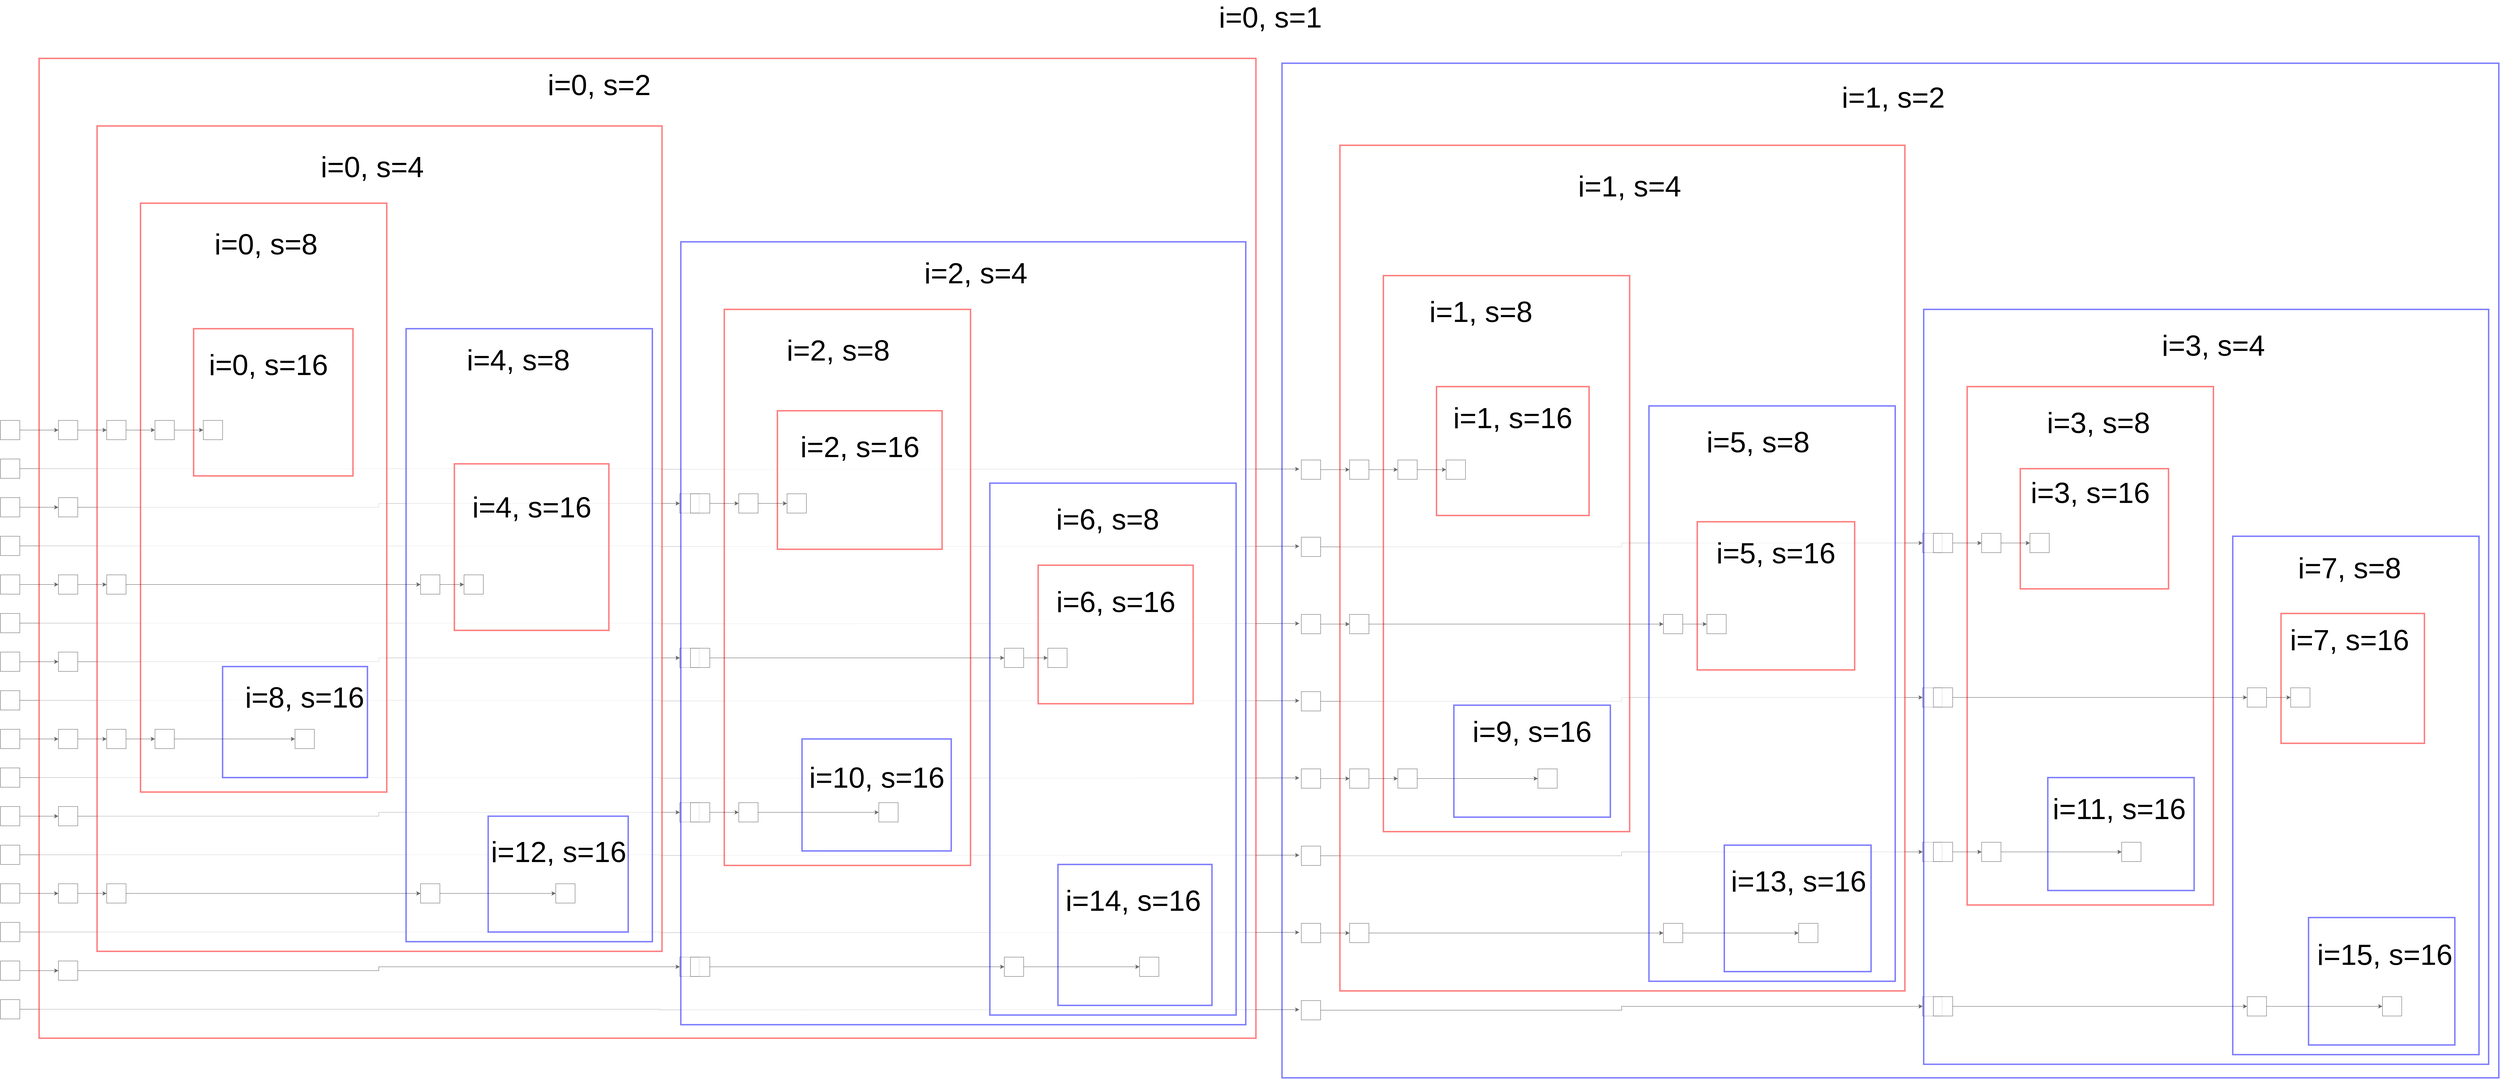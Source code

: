 <mxfile version="13.6.2" type="device"><diagram id="eUWDHVYtND1Um4Qf0ad1" name="Page-1"><mxGraphModel dx="7643" dy="4512" grid="1" gridSize="10" guides="1" tooltips="1" connect="1" arrows="1" fold="1" page="1" pageScale="1" pageWidth="827" pageHeight="1169" math="0" shadow="0"><root><mxCell id="0"/><mxCell id="1" parent="0"/><mxCell id="oFBRq7nvb5df0F_hkZkl-186" value="" style="rounded=0;whiteSpace=wrap;html=1;strokeWidth=3;fillColor=#ffffff;strokeColor=#0000FF;opacity=50;" vertex="1" parent="1"><mxGeometry x="2694" y="-620" width="2520" height="2102" as="geometry"/></mxCell><mxCell id="oFBRq7nvb5df0F_hkZkl-187" value="" style="whiteSpace=wrap;html=1;aspect=fixed;opacity=50;" vertex="1" parent="1"><mxGeometry x="2734" y="202" width="40" height="40" as="geometry"/></mxCell><mxCell id="oFBRq7nvb5df0F_hkZkl-188" value="" style="whiteSpace=wrap;html=1;aspect=fixed;opacity=50;" vertex="1" parent="1"><mxGeometry x="2734" y="362" width="40" height="40" as="geometry"/></mxCell><mxCell id="oFBRq7nvb5df0F_hkZkl-189" value="" style="whiteSpace=wrap;html=1;aspect=fixed;opacity=50;" vertex="1" parent="1"><mxGeometry x="2734" y="522" width="40" height="40" as="geometry"/></mxCell><mxCell id="oFBRq7nvb5df0F_hkZkl-190" value="" style="whiteSpace=wrap;html=1;aspect=fixed;opacity=50;" vertex="1" parent="1"><mxGeometry x="2734" y="682" width="40" height="40" as="geometry"/></mxCell><mxCell id="oFBRq7nvb5df0F_hkZkl-191" value="" style="whiteSpace=wrap;html=1;aspect=fixed;opacity=50;" vertex="1" parent="1"><mxGeometry x="2734" y="842" width="40" height="40" as="geometry"/></mxCell><mxCell id="oFBRq7nvb5df0F_hkZkl-192" value="" style="whiteSpace=wrap;html=1;aspect=fixed;opacity=50;" vertex="1" parent="1"><mxGeometry x="2734" y="1002" width="40" height="40" as="geometry"/></mxCell><mxCell id="oFBRq7nvb5df0F_hkZkl-193" value="" style="whiteSpace=wrap;html=1;aspect=fixed;opacity=50;" vertex="1" parent="1"><mxGeometry x="2734" y="1162" width="40" height="40" as="geometry"/></mxCell><mxCell id="oFBRq7nvb5df0F_hkZkl-194" value="" style="whiteSpace=wrap;html=1;aspect=fixed;opacity=50;" vertex="1" parent="1"><mxGeometry x="2734" y="1322" width="40" height="40" as="geometry"/></mxCell><mxCell id="oFBRq7nvb5df0F_hkZkl-195" value="" style="whiteSpace=wrap;html=1;aspect=fixed;opacity=50;" vertex="1" parent="1"><mxGeometry x="4021" y="354" width="40" height="40" as="geometry"/></mxCell><mxCell id="oFBRq7nvb5df0F_hkZkl-196" value="" style="whiteSpace=wrap;html=1;aspect=fixed;opacity=50;" vertex="1" parent="1"><mxGeometry x="4021" y="674" width="40" height="40" as="geometry"/></mxCell><mxCell id="oFBRq7nvb5df0F_hkZkl-197" value="" style="whiteSpace=wrap;html=1;aspect=fixed;opacity=50;" vertex="1" parent="1"><mxGeometry x="4021" y="994" width="40" height="40" as="geometry"/></mxCell><mxCell id="oFBRq7nvb5df0F_hkZkl-198" value="" style="whiteSpace=wrap;html=1;aspect=fixed;opacity=50;" vertex="1" parent="1"><mxGeometry x="4021" y="1314" width="40" height="40" as="geometry"/></mxCell><mxCell id="oFBRq7nvb5df0F_hkZkl-199" style="edgeStyle=orthogonalEdgeStyle;rounded=0;orthogonalLoop=1;jettySize=auto;html=1;exitX=1;exitY=0.5;exitDx=0;exitDy=0;entryX=0;entryY=0.5;entryDx=0;entryDy=0;opacity=50;" edge="1" parent="1" source="oFBRq7nvb5df0F_hkZkl-188" target="oFBRq7nvb5df0F_hkZkl-195"><mxGeometry relative="1" as="geometry"/></mxCell><mxCell id="oFBRq7nvb5df0F_hkZkl-200" style="edgeStyle=orthogonalEdgeStyle;rounded=0;orthogonalLoop=1;jettySize=auto;html=1;exitX=1;exitY=0.5;exitDx=0;exitDy=0;entryX=0;entryY=0.5;entryDx=0;entryDy=0;opacity=50;" edge="1" parent="1" source="oFBRq7nvb5df0F_hkZkl-190" target="oFBRq7nvb5df0F_hkZkl-196"><mxGeometry relative="1" as="geometry"/></mxCell><mxCell id="oFBRq7nvb5df0F_hkZkl-201" style="edgeStyle=orthogonalEdgeStyle;rounded=0;orthogonalLoop=1;jettySize=auto;html=1;exitX=1;exitY=0.5;exitDx=0;exitDy=0;entryX=0;entryY=0.5;entryDx=0;entryDy=0;opacity=50;" edge="1" parent="1" source="oFBRq7nvb5df0F_hkZkl-192" target="oFBRq7nvb5df0F_hkZkl-197"><mxGeometry relative="1" as="geometry"/></mxCell><mxCell id="oFBRq7nvb5df0F_hkZkl-202" style="edgeStyle=orthogonalEdgeStyle;rounded=0;orthogonalLoop=1;jettySize=auto;html=1;exitX=1;exitY=0.5;exitDx=0;exitDy=0;entryX=0;entryY=0.5;entryDx=0;entryDy=0;opacity=50;" edge="1" parent="1" source="oFBRq7nvb5df0F_hkZkl-194" target="oFBRq7nvb5df0F_hkZkl-198"><mxGeometry relative="1" as="geometry"/></mxCell><mxCell id="oFBRq7nvb5df0F_hkZkl-203" value="" style="rounded=0;whiteSpace=wrap;html=1;strokeWidth=3;fillColor=#ffffff;strokeColor=#FF0000;opacity=50;" vertex="1" parent="1"><mxGeometry x="2814" y="-450" width="1170" height="1752" as="geometry"/></mxCell><mxCell id="oFBRq7nvb5df0F_hkZkl-204" value="" style="whiteSpace=wrap;html=1;aspect=fixed;opacity=50;" vertex="1" parent="1"><mxGeometry x="2834" y="202" width="40" height="40" as="geometry"/></mxCell><mxCell id="oFBRq7nvb5df0F_hkZkl-205" value="" style="whiteSpace=wrap;html=1;aspect=fixed;opacity=50;" vertex="1" parent="1"><mxGeometry x="2834" y="522" width="40" height="40" as="geometry"/></mxCell><mxCell id="oFBRq7nvb5df0F_hkZkl-206" value="" style="whiteSpace=wrap;html=1;aspect=fixed;opacity=50;" vertex="1" parent="1"><mxGeometry x="2834" y="842" width="40" height="40" as="geometry"/></mxCell><mxCell id="oFBRq7nvb5df0F_hkZkl-207" value="" style="whiteSpace=wrap;html=1;aspect=fixed;opacity=50;" vertex="1" parent="1"><mxGeometry x="2834" y="1162" width="40" height="40" as="geometry"/></mxCell><mxCell id="oFBRq7nvb5df0F_hkZkl-208" style="edgeStyle=orthogonalEdgeStyle;rounded=0;orthogonalLoop=1;jettySize=auto;html=1;exitX=1;exitY=0.5;exitDx=0;exitDy=0;entryX=0;entryY=0.5;entryDx=0;entryDy=0;opacity=50;" edge="1" parent="1" source="oFBRq7nvb5df0F_hkZkl-187" target="oFBRq7nvb5df0F_hkZkl-204"><mxGeometry relative="1" as="geometry"/></mxCell><mxCell id="oFBRq7nvb5df0F_hkZkl-209" style="edgeStyle=orthogonalEdgeStyle;rounded=0;orthogonalLoop=1;jettySize=auto;html=1;exitX=1;exitY=0.5;exitDx=0;exitDy=0;entryX=0;entryY=0.5;entryDx=0;entryDy=0;opacity=50;" edge="1" parent="1" source="oFBRq7nvb5df0F_hkZkl-189" target="oFBRq7nvb5df0F_hkZkl-205"><mxGeometry relative="1" as="geometry"/></mxCell><mxCell id="oFBRq7nvb5df0F_hkZkl-210" style="edgeStyle=orthogonalEdgeStyle;rounded=0;orthogonalLoop=1;jettySize=auto;html=1;exitX=1;exitY=0.5;exitDx=0;exitDy=0;entryX=0;entryY=0.5;entryDx=0;entryDy=0;opacity=50;" edge="1" parent="1" source="oFBRq7nvb5df0F_hkZkl-191" target="oFBRq7nvb5df0F_hkZkl-206"><mxGeometry relative="1" as="geometry"/></mxCell><mxCell id="oFBRq7nvb5df0F_hkZkl-211" style="edgeStyle=orthogonalEdgeStyle;rounded=0;orthogonalLoop=1;jettySize=auto;html=1;exitX=1;exitY=0.5;exitDx=0;exitDy=0;entryX=0;entryY=0.5;entryDx=0;entryDy=0;opacity=50;" edge="1" parent="1" source="oFBRq7nvb5df0F_hkZkl-193" target="oFBRq7nvb5df0F_hkZkl-207"><mxGeometry relative="1" as="geometry"/></mxCell><mxCell id="oFBRq7nvb5df0F_hkZkl-212" value="" style="rounded=0;whiteSpace=wrap;html=1;strokeWidth=3;fillColor=#ffffff;strokeColor=#FF0000;opacity=50;" vertex="1" parent="1"><mxGeometry x="2904" y="-180" width="510" height="1152" as="geometry"/></mxCell><mxCell id="oFBRq7nvb5df0F_hkZkl-213" value="" style="rounded=0;whiteSpace=wrap;html=1;strokeWidth=3;fillColor=#ffffff;strokeColor=#0000FF;opacity=50;" vertex="1" parent="1"><mxGeometry x="3454" y="90" width="510" height="1192" as="geometry"/></mxCell><mxCell id="oFBRq7nvb5df0F_hkZkl-214" value="" style="whiteSpace=wrap;html=1;aspect=fixed;opacity=50;" vertex="1" parent="1"><mxGeometry x="2934" y="202" width="40" height="40" as="geometry"/></mxCell><mxCell id="oFBRq7nvb5df0F_hkZkl-215" value="" style="whiteSpace=wrap;html=1;aspect=fixed;opacity=50;" vertex="1" parent="1"><mxGeometry x="2934" y="842" width="40" height="40" as="geometry"/></mxCell><mxCell id="oFBRq7nvb5df0F_hkZkl-216" value="" style="whiteSpace=wrap;html=1;aspect=fixed;opacity=50;" vertex="1" parent="1"><mxGeometry x="3484" y="522" width="40" height="40" as="geometry"/></mxCell><mxCell id="oFBRq7nvb5df0F_hkZkl-217" value="" style="whiteSpace=wrap;html=1;aspect=fixed;opacity=50;" vertex="1" parent="1"><mxGeometry x="3484" y="1162" width="40" height="40" as="geometry"/></mxCell><mxCell id="oFBRq7nvb5df0F_hkZkl-218" style="edgeStyle=orthogonalEdgeStyle;rounded=0;orthogonalLoop=1;jettySize=auto;html=1;exitX=1;exitY=0.5;exitDx=0;exitDy=0;entryX=0;entryY=0.5;entryDx=0;entryDy=0;opacity=50;" edge="1" parent="1" source="oFBRq7nvb5df0F_hkZkl-204" target="oFBRq7nvb5df0F_hkZkl-214"><mxGeometry relative="1" as="geometry"/></mxCell><mxCell id="oFBRq7nvb5df0F_hkZkl-219" style="edgeStyle=orthogonalEdgeStyle;rounded=0;orthogonalLoop=1;jettySize=auto;html=1;exitX=1;exitY=0.5;exitDx=0;exitDy=0;entryX=0;entryY=0.5;entryDx=0;entryDy=0;opacity=50;" edge="1" parent="1" source="oFBRq7nvb5df0F_hkZkl-206" target="oFBRq7nvb5df0F_hkZkl-215"><mxGeometry relative="1" as="geometry"/></mxCell><mxCell id="oFBRq7nvb5df0F_hkZkl-220" style="edgeStyle=orthogonalEdgeStyle;rounded=0;orthogonalLoop=1;jettySize=auto;html=1;exitX=1;exitY=0.5;exitDx=0;exitDy=0;entryX=0;entryY=0.5;entryDx=0;entryDy=0;opacity=50;" edge="1" parent="1" source="oFBRq7nvb5df0F_hkZkl-205" target="oFBRq7nvb5df0F_hkZkl-216"><mxGeometry relative="1" as="geometry"/></mxCell><mxCell id="oFBRq7nvb5df0F_hkZkl-221" style="edgeStyle=orthogonalEdgeStyle;rounded=0;orthogonalLoop=1;jettySize=auto;html=1;exitX=1;exitY=0.5;exitDx=0;exitDy=0;entryX=0;entryY=0.5;entryDx=0;entryDy=0;opacity=50;" edge="1" parent="1" source="oFBRq7nvb5df0F_hkZkl-207" target="oFBRq7nvb5df0F_hkZkl-217"><mxGeometry relative="1" as="geometry"/></mxCell><mxCell id="oFBRq7nvb5df0F_hkZkl-222" value="" style="rounded=0;whiteSpace=wrap;html=1;strokeWidth=3;fillColor=#ffffff;strokeColor=#FF0000;opacity=50;" vertex="1" parent="1"><mxGeometry x="3014" y="50" width="316" height="267" as="geometry"/></mxCell><mxCell id="oFBRq7nvb5df0F_hkZkl-223" value="" style="rounded=0;whiteSpace=wrap;html=1;strokeWidth=3;fillColor=#ffffff;strokeColor=#0000FF;opacity=50;" vertex="1" parent="1"><mxGeometry x="3050" y="710" width="324" height="232" as="geometry"/></mxCell><mxCell id="oFBRq7nvb5df0F_hkZkl-224" value="" style="whiteSpace=wrap;html=1;aspect=fixed;opacity=50;" vertex="1" parent="1"><mxGeometry x="3034" y="202" width="40" height="40" as="geometry"/></mxCell><mxCell id="oFBRq7nvb5df0F_hkZkl-225" value="" style="whiteSpace=wrap;html=1;aspect=fixed;opacity=50;" vertex="1" parent="1"><mxGeometry x="3224" y="842" width="40" height="40" as="geometry"/></mxCell><mxCell id="oFBRq7nvb5df0F_hkZkl-226" style="edgeStyle=orthogonalEdgeStyle;rounded=0;orthogonalLoop=1;jettySize=auto;html=1;exitX=1;exitY=0.5;exitDx=0;exitDy=0;entryX=0;entryY=0.5;entryDx=0;entryDy=0;opacity=50;" edge="1" parent="1" source="oFBRq7nvb5df0F_hkZkl-214" target="oFBRq7nvb5df0F_hkZkl-224"><mxGeometry relative="1" as="geometry"/></mxCell><mxCell id="oFBRq7nvb5df0F_hkZkl-227" style="edgeStyle=orthogonalEdgeStyle;rounded=0;orthogonalLoop=1;jettySize=auto;html=1;exitX=1;exitY=0.5;exitDx=0;exitDy=0;entryX=0;entryY=0.5;entryDx=0;entryDy=0;opacity=50;" edge="1" parent="1" source="oFBRq7nvb5df0F_hkZkl-215" target="oFBRq7nvb5df0F_hkZkl-225"><mxGeometry relative="1" as="geometry"/></mxCell><mxCell id="oFBRq7nvb5df0F_hkZkl-228" value="" style="rounded=0;whiteSpace=wrap;html=1;strokeWidth=3;fillColor=#ffffff;strokeColor=#FF0000;opacity=50;" vertex="1" parent="1"><mxGeometry x="3554" y="330" width="326" height="307" as="geometry"/></mxCell><mxCell id="oFBRq7nvb5df0F_hkZkl-229" value="" style="rounded=0;whiteSpace=wrap;html=1;strokeWidth=3;fillColor=#ffffff;strokeColor=#0000FF;opacity=50;" vertex="1" parent="1"><mxGeometry x="3610" y="1000" width="304" height="262" as="geometry"/></mxCell><mxCell id="oFBRq7nvb5df0F_hkZkl-230" value="" style="whiteSpace=wrap;html=1;aspect=fixed;opacity=50;" vertex="1" parent="1"><mxGeometry x="3574" y="522" width="40" height="40" as="geometry"/></mxCell><mxCell id="oFBRq7nvb5df0F_hkZkl-231" value="" style="whiteSpace=wrap;html=1;aspect=fixed;opacity=50;" vertex="1" parent="1"><mxGeometry x="3764" y="1162" width="40" height="40" as="geometry"/></mxCell><mxCell id="oFBRq7nvb5df0F_hkZkl-232" style="edgeStyle=orthogonalEdgeStyle;rounded=0;orthogonalLoop=1;jettySize=auto;html=1;exitX=1;exitY=0.5;exitDx=0;exitDy=0;opacity=50;" edge="1" parent="1" source="oFBRq7nvb5df0F_hkZkl-216" target="oFBRq7nvb5df0F_hkZkl-230"><mxGeometry relative="1" as="geometry"/></mxCell><mxCell id="oFBRq7nvb5df0F_hkZkl-233" style="edgeStyle=orthogonalEdgeStyle;rounded=0;orthogonalLoop=1;jettySize=auto;html=1;exitX=1;exitY=0.5;exitDx=0;exitDy=0;entryX=0;entryY=0.5;entryDx=0;entryDy=0;opacity=50;" edge="1" parent="1" source="oFBRq7nvb5df0F_hkZkl-217" target="oFBRq7nvb5df0F_hkZkl-231"><mxGeometry relative="1" as="geometry"/></mxCell><mxCell id="oFBRq7nvb5df0F_hkZkl-234" value="" style="rounded=0;whiteSpace=wrap;html=1;strokeWidth=3;fillColor=#ffffff;strokeColor=#0000FF;opacity=50;" vertex="1" parent="1"><mxGeometry x="4023" y="-110" width="1170" height="1564" as="geometry"/></mxCell><mxCell id="oFBRq7nvb5df0F_hkZkl-235" value="" style="whiteSpace=wrap;html=1;aspect=fixed;opacity=50;" vertex="1" parent="1"><mxGeometry x="4043" y="354" width="40" height="40" as="geometry"/></mxCell><mxCell id="oFBRq7nvb5df0F_hkZkl-236" value="" style="whiteSpace=wrap;html=1;aspect=fixed;opacity=50;" vertex="1" parent="1"><mxGeometry x="4043" y="674" width="40" height="40" as="geometry"/></mxCell><mxCell id="oFBRq7nvb5df0F_hkZkl-237" value="" style="whiteSpace=wrap;html=1;aspect=fixed;opacity=50;" vertex="1" parent="1"><mxGeometry x="4043" y="994" width="40" height="40" as="geometry"/></mxCell><mxCell id="oFBRq7nvb5df0F_hkZkl-238" value="" style="whiteSpace=wrap;html=1;aspect=fixed;opacity=50;" vertex="1" parent="1"><mxGeometry x="4043" y="1314" width="40" height="40" as="geometry"/></mxCell><mxCell id="oFBRq7nvb5df0F_hkZkl-239" value="" style="rounded=0;whiteSpace=wrap;html=1;strokeWidth=3;fillColor=#ffffff;strokeColor=#FF0000;opacity=50;" vertex="1" parent="1"><mxGeometry x="4113" y="50" width="510" height="1074" as="geometry"/></mxCell><mxCell id="oFBRq7nvb5df0F_hkZkl-240" value="" style="rounded=0;whiteSpace=wrap;html=1;strokeWidth=3;fillColor=#ffffff;strokeColor=#0000FF;opacity=50;" vertex="1" parent="1"><mxGeometry x="4663" y="360" width="510" height="1074" as="geometry"/></mxCell><mxCell id="oFBRq7nvb5df0F_hkZkl-241" value="" style="whiteSpace=wrap;html=1;aspect=fixed;opacity=50;" vertex="1" parent="1"><mxGeometry x="4143" y="354" width="40" height="40" as="geometry"/></mxCell><mxCell id="oFBRq7nvb5df0F_hkZkl-242" value="" style="whiteSpace=wrap;html=1;aspect=fixed;opacity=50;" vertex="1" parent="1"><mxGeometry x="4143" y="994" width="40" height="40" as="geometry"/></mxCell><mxCell id="oFBRq7nvb5df0F_hkZkl-243" value="" style="whiteSpace=wrap;html=1;aspect=fixed;opacity=50;" vertex="1" parent="1"><mxGeometry x="4693" y="674" width="40" height="40" as="geometry"/></mxCell><mxCell id="oFBRq7nvb5df0F_hkZkl-244" value="" style="whiteSpace=wrap;html=1;aspect=fixed;opacity=50;" vertex="1" parent="1"><mxGeometry x="4693" y="1314" width="40" height="40" as="geometry"/></mxCell><mxCell id="oFBRq7nvb5df0F_hkZkl-245" style="edgeStyle=orthogonalEdgeStyle;rounded=0;orthogonalLoop=1;jettySize=auto;html=1;exitX=1;exitY=0.5;exitDx=0;exitDy=0;entryX=0;entryY=0.5;entryDx=0;entryDy=0;opacity=50;" edge="1" parent="1" source="oFBRq7nvb5df0F_hkZkl-235" target="oFBRq7nvb5df0F_hkZkl-241"><mxGeometry relative="1" as="geometry"/></mxCell><mxCell id="oFBRq7nvb5df0F_hkZkl-246" style="edgeStyle=orthogonalEdgeStyle;rounded=0;orthogonalLoop=1;jettySize=auto;html=1;exitX=1;exitY=0.5;exitDx=0;exitDy=0;entryX=0;entryY=0.5;entryDx=0;entryDy=0;opacity=50;" edge="1" parent="1" source="oFBRq7nvb5df0F_hkZkl-237" target="oFBRq7nvb5df0F_hkZkl-242"><mxGeometry relative="1" as="geometry"/></mxCell><mxCell id="oFBRq7nvb5df0F_hkZkl-247" style="edgeStyle=orthogonalEdgeStyle;rounded=0;orthogonalLoop=1;jettySize=auto;html=1;exitX=1;exitY=0.5;exitDx=0;exitDy=0;entryX=0;entryY=0.5;entryDx=0;entryDy=0;opacity=50;" edge="1" parent="1" source="oFBRq7nvb5df0F_hkZkl-236" target="oFBRq7nvb5df0F_hkZkl-243"><mxGeometry relative="1" as="geometry"/></mxCell><mxCell id="oFBRq7nvb5df0F_hkZkl-248" style="edgeStyle=orthogonalEdgeStyle;rounded=0;orthogonalLoop=1;jettySize=auto;html=1;exitX=1;exitY=0.5;exitDx=0;exitDy=0;entryX=0;entryY=0.5;entryDx=0;entryDy=0;opacity=50;" edge="1" parent="1" source="oFBRq7nvb5df0F_hkZkl-238" target="oFBRq7nvb5df0F_hkZkl-244"><mxGeometry relative="1" as="geometry"/></mxCell><mxCell id="oFBRq7nvb5df0F_hkZkl-249" value="" style="rounded=0;whiteSpace=wrap;html=1;strokeWidth=3;fillColor=#ffffff;strokeColor=#FF0000;opacity=50;" vertex="1" parent="1"><mxGeometry x="4223" y="220" width="307" height="249" as="geometry"/></mxCell><mxCell id="oFBRq7nvb5df0F_hkZkl-250" value="" style="rounded=0;whiteSpace=wrap;html=1;strokeWidth=3;fillColor=#ffffff;strokeColor=#0000FF;opacity=50;" vertex="1" parent="1"><mxGeometry x="4280" y="860" width="303" height="234" as="geometry"/></mxCell><mxCell id="oFBRq7nvb5df0F_hkZkl-251" value="" style="whiteSpace=wrap;html=1;aspect=fixed;opacity=50;" vertex="1" parent="1"><mxGeometry x="4243" y="354" width="40" height="40" as="geometry"/></mxCell><mxCell id="oFBRq7nvb5df0F_hkZkl-252" value="" style="whiteSpace=wrap;html=1;aspect=fixed;opacity=50;" vertex="1" parent="1"><mxGeometry x="4433" y="994" width="40" height="40" as="geometry"/></mxCell><mxCell id="oFBRq7nvb5df0F_hkZkl-253" style="edgeStyle=orthogonalEdgeStyle;rounded=0;orthogonalLoop=1;jettySize=auto;html=1;exitX=1;exitY=0.5;exitDx=0;exitDy=0;entryX=0;entryY=0.5;entryDx=0;entryDy=0;opacity=50;" edge="1" parent="1" source="oFBRq7nvb5df0F_hkZkl-241" target="oFBRq7nvb5df0F_hkZkl-251"><mxGeometry relative="1" as="geometry"/></mxCell><mxCell id="oFBRq7nvb5df0F_hkZkl-254" style="edgeStyle=orthogonalEdgeStyle;rounded=0;orthogonalLoop=1;jettySize=auto;html=1;exitX=1;exitY=0.5;exitDx=0;exitDy=0;entryX=0;entryY=0.5;entryDx=0;entryDy=0;opacity=50;" edge="1" parent="1" source="oFBRq7nvb5df0F_hkZkl-242" target="oFBRq7nvb5df0F_hkZkl-252"><mxGeometry relative="1" as="geometry"/></mxCell><mxCell id="oFBRq7nvb5df0F_hkZkl-255" value="" style="rounded=0;whiteSpace=wrap;html=1;strokeWidth=3;fillColor=#ffffff;strokeColor=#FF0000;opacity=50;" vertex="1" parent="1"><mxGeometry x="4763" y="520" width="297" height="269" as="geometry"/></mxCell><mxCell id="oFBRq7nvb5df0F_hkZkl-256" value="" style="rounded=0;whiteSpace=wrap;html=1;strokeWidth=3;fillColor=#ffffff;strokeColor=#0000FF;opacity=50;" vertex="1" parent="1"><mxGeometry x="4820" y="1150" width="303" height="264" as="geometry"/></mxCell><mxCell id="oFBRq7nvb5df0F_hkZkl-257" value="" style="whiteSpace=wrap;html=1;aspect=fixed;opacity=50;" vertex="1" parent="1"><mxGeometry x="4783" y="674" width="40" height="40" as="geometry"/></mxCell><mxCell id="oFBRq7nvb5df0F_hkZkl-258" value="" style="whiteSpace=wrap;html=1;aspect=fixed;opacity=50;" vertex="1" parent="1"><mxGeometry x="4973" y="1314" width="40" height="40" as="geometry"/></mxCell><mxCell id="oFBRq7nvb5df0F_hkZkl-259" style="edgeStyle=orthogonalEdgeStyle;rounded=0;orthogonalLoop=1;jettySize=auto;html=1;exitX=1;exitY=0.5;exitDx=0;exitDy=0;opacity=50;" edge="1" parent="1" source="oFBRq7nvb5df0F_hkZkl-243" target="oFBRq7nvb5df0F_hkZkl-257"><mxGeometry relative="1" as="geometry"/></mxCell><mxCell id="oFBRq7nvb5df0F_hkZkl-260" style="edgeStyle=orthogonalEdgeStyle;rounded=0;orthogonalLoop=1;jettySize=auto;html=1;exitX=1;exitY=0.5;exitDx=0;exitDy=0;entryX=0;entryY=0.5;entryDx=0;entryDy=0;opacity=50;" edge="1" parent="1" source="oFBRq7nvb5df0F_hkZkl-244" target="oFBRq7nvb5df0F_hkZkl-258"><mxGeometry relative="1" as="geometry"/></mxCell><mxCell id="oFBRq7nvb5df0F_hkZkl-45" style="edgeStyle=orthogonalEdgeStyle;rounded=0;orthogonalLoop=1;jettySize=auto;html=1;exitX=1;exitY=0.5;exitDx=0;exitDy=0;entryX=0.025;entryY=0.263;entryDx=0;entryDy=0;entryPerimeter=0;opacity=50;" edge="1" parent="1" source="oFBRq7nvb5df0F_hkZkl-2"><mxGeometry relative="1" as="geometry"><mxPoint x="2730" y="220.8" as="targetPoint"/></mxGeometry></mxCell><mxCell id="oFBRq7nvb5df0F_hkZkl-46" style="edgeStyle=orthogonalEdgeStyle;rounded=0;orthogonalLoop=1;jettySize=auto;html=1;exitX=1;exitY=0.5;exitDx=0;exitDy=0;entryX=0.025;entryY=0.363;entryDx=0;entryDy=0;entryPerimeter=0;opacity=50;" edge="1" parent="1" source="oFBRq7nvb5df0F_hkZkl-4"><mxGeometry relative="1" as="geometry"><mxPoint x="2730" y="380.8" as="targetPoint"/></mxGeometry></mxCell><mxCell id="oFBRq7nvb5df0F_hkZkl-47" style="edgeStyle=orthogonalEdgeStyle;rounded=0;orthogonalLoop=1;jettySize=auto;html=1;exitX=1;exitY=0.5;exitDx=0;exitDy=0;entryX=0.025;entryY=0.463;entryDx=0;entryDy=0;entryPerimeter=0;opacity=50;" edge="1" parent="1" source="oFBRq7nvb5df0F_hkZkl-8"><mxGeometry relative="1" as="geometry"><mxPoint x="2730" y="540.8" as="targetPoint"/></mxGeometry></mxCell><mxCell id="oFBRq7nvb5df0F_hkZkl-48" style="edgeStyle=orthogonalEdgeStyle;rounded=0;orthogonalLoop=1;jettySize=auto;html=1;exitX=1;exitY=0.5;exitDx=0;exitDy=0;entryX=0.025;entryY=0.563;entryDx=0;entryDy=0;entryPerimeter=0;opacity=50;" edge="1" parent="1" source="oFBRq7nvb5df0F_hkZkl-10"><mxGeometry relative="1" as="geometry"><mxPoint x="2730" y="700.8" as="targetPoint"/></mxGeometry></mxCell><mxCell id="oFBRq7nvb5df0F_hkZkl-49" style="edgeStyle=orthogonalEdgeStyle;rounded=0;orthogonalLoop=1;jettySize=auto;html=1;exitX=1;exitY=0.5;exitDx=0;exitDy=0;entryX=0.025;entryY=0.663;entryDx=0;entryDy=0;entryPerimeter=0;opacity=50;" edge="1" parent="1" source="oFBRq7nvb5df0F_hkZkl-12"><mxGeometry relative="1" as="geometry"><mxPoint x="2730" y="860.8" as="targetPoint"/></mxGeometry></mxCell><mxCell id="oFBRq7nvb5df0F_hkZkl-50" style="edgeStyle=orthogonalEdgeStyle;rounded=0;orthogonalLoop=1;jettySize=auto;html=1;exitX=1;exitY=0.5;exitDx=0;exitDy=0;entryX=0.025;entryY=0.763;entryDx=0;entryDy=0;entryPerimeter=0;opacity=50;" edge="1" parent="1" source="oFBRq7nvb5df0F_hkZkl-14"><mxGeometry relative="1" as="geometry"><mxPoint x="2730" y="1020.8" as="targetPoint"/></mxGeometry></mxCell><mxCell id="oFBRq7nvb5df0F_hkZkl-51" style="edgeStyle=orthogonalEdgeStyle;rounded=0;orthogonalLoop=1;jettySize=auto;html=1;exitX=1;exitY=0.5;exitDx=0;exitDy=0;entryX=0.025;entryY=0.863;entryDx=0;entryDy=0;entryPerimeter=0;opacity=50;" edge="1" parent="1" source="oFBRq7nvb5df0F_hkZkl-16"><mxGeometry relative="1" as="geometry"><mxPoint x="2730" y="1180.8" as="targetPoint"/></mxGeometry></mxCell><mxCell id="oFBRq7nvb5df0F_hkZkl-52" style="edgeStyle=orthogonalEdgeStyle;rounded=0;orthogonalLoop=1;jettySize=auto;html=1;exitX=1;exitY=0.5;exitDx=0;exitDy=0;entryX=0.025;entryY=0.963;entryDx=0;entryDy=0;entryPerimeter=0;opacity=50;" edge="1" parent="1" source="oFBRq7nvb5df0F_hkZkl-18"><mxGeometry relative="1" as="geometry"><mxPoint x="2730" y="1340.8" as="targetPoint"/></mxGeometry></mxCell><mxCell id="oFBRq7nvb5df0F_hkZkl-57" value="" style="rounded=0;whiteSpace=wrap;html=1;strokeWidth=3;fillColor=#ffffff;strokeColor=#FF0000;opacity=50;" vertex="1" parent="1"><mxGeometry x="120" y="-630" width="2520" height="2030" as="geometry"/></mxCell><mxCell id="oFBRq7nvb5df0F_hkZkl-1" value="" style="whiteSpace=wrap;html=1;aspect=fixed;opacity=50;" vertex="1" parent="1"><mxGeometry x="40" y="120" width="40" height="40" as="geometry"/></mxCell><mxCell id="oFBRq7nvb5df0F_hkZkl-2" value="" style="whiteSpace=wrap;html=1;aspect=fixed;opacity=50;" vertex="1" parent="1"><mxGeometry x="40" y="200" width="40" height="40" as="geometry"/></mxCell><mxCell id="oFBRq7nvb5df0F_hkZkl-3" value="" style="whiteSpace=wrap;html=1;aspect=fixed;opacity=50;" vertex="1" parent="1"><mxGeometry x="40" y="280" width="40" height="40" as="geometry"/></mxCell><mxCell id="oFBRq7nvb5df0F_hkZkl-4" value="" style="whiteSpace=wrap;html=1;aspect=fixed;opacity=50;" vertex="1" parent="1"><mxGeometry x="40" y="360" width="40" height="40" as="geometry"/></mxCell><mxCell id="oFBRq7nvb5df0F_hkZkl-7" value="" style="whiteSpace=wrap;html=1;aspect=fixed;opacity=50;" vertex="1" parent="1"><mxGeometry x="40" y="440" width="40" height="40" as="geometry"/></mxCell><mxCell id="oFBRq7nvb5df0F_hkZkl-8" value="" style="whiteSpace=wrap;html=1;aspect=fixed;opacity=50;" vertex="1" parent="1"><mxGeometry x="40" y="520" width="40" height="40" as="geometry"/></mxCell><mxCell id="oFBRq7nvb5df0F_hkZkl-9" value="" style="whiteSpace=wrap;html=1;aspect=fixed;opacity=50;" vertex="1" parent="1"><mxGeometry x="40" y="600" width="40" height="40" as="geometry"/></mxCell><mxCell id="oFBRq7nvb5df0F_hkZkl-10" value="" style="whiteSpace=wrap;html=1;aspect=fixed;opacity=50;" vertex="1" parent="1"><mxGeometry x="40" y="680" width="40" height="40" as="geometry"/></mxCell><mxCell id="oFBRq7nvb5df0F_hkZkl-11" value="" style="whiteSpace=wrap;html=1;aspect=fixed;opacity=50;" vertex="1" parent="1"><mxGeometry x="40" y="760" width="40" height="40" as="geometry"/></mxCell><mxCell id="oFBRq7nvb5df0F_hkZkl-12" value="" style="whiteSpace=wrap;html=1;aspect=fixed;opacity=50;" vertex="1" parent="1"><mxGeometry x="40" y="840" width="40" height="40" as="geometry"/></mxCell><mxCell id="oFBRq7nvb5df0F_hkZkl-13" value="" style="whiteSpace=wrap;html=1;aspect=fixed;opacity=50;" vertex="1" parent="1"><mxGeometry x="40" y="920" width="40" height="40" as="geometry"/></mxCell><mxCell id="oFBRq7nvb5df0F_hkZkl-14" value="" style="whiteSpace=wrap;html=1;aspect=fixed;opacity=50;" vertex="1" parent="1"><mxGeometry x="40" y="1000" width="40" height="40" as="geometry"/></mxCell><mxCell id="oFBRq7nvb5df0F_hkZkl-15" value="" style="whiteSpace=wrap;html=1;aspect=fixed;opacity=50;" vertex="1" parent="1"><mxGeometry x="40" y="1080" width="40" height="40" as="geometry"/></mxCell><mxCell id="oFBRq7nvb5df0F_hkZkl-16" value="" style="whiteSpace=wrap;html=1;aspect=fixed;opacity=50;" vertex="1" parent="1"><mxGeometry x="40" y="1160" width="40" height="40" as="geometry"/></mxCell><mxCell id="oFBRq7nvb5df0F_hkZkl-17" value="" style="whiteSpace=wrap;html=1;aspect=fixed;opacity=50;" vertex="1" parent="1"><mxGeometry x="40" y="1240" width="40" height="40" as="geometry"/></mxCell><mxCell id="oFBRq7nvb5df0F_hkZkl-18" value="" style="whiteSpace=wrap;html=1;aspect=fixed;opacity=50;" vertex="1" parent="1"><mxGeometry x="40" y="1320" width="40" height="40" as="geometry"/></mxCell><mxCell id="oFBRq7nvb5df0F_hkZkl-20" value="" style="whiteSpace=wrap;html=1;aspect=fixed;opacity=50;" vertex="1" parent="1"><mxGeometry x="160" y="120" width="40" height="40" as="geometry"/></mxCell><mxCell id="oFBRq7nvb5df0F_hkZkl-21" value="" style="whiteSpace=wrap;html=1;aspect=fixed;opacity=50;" vertex="1" parent="1"><mxGeometry x="160" y="280" width="40" height="40" as="geometry"/></mxCell><mxCell id="oFBRq7nvb5df0F_hkZkl-22" value="" style="whiteSpace=wrap;html=1;aspect=fixed;opacity=50;" vertex="1" parent="1"><mxGeometry x="160" y="440" width="40" height="40" as="geometry"/></mxCell><mxCell id="oFBRq7nvb5df0F_hkZkl-23" value="" style="whiteSpace=wrap;html=1;aspect=fixed;opacity=50;" vertex="1" parent="1"><mxGeometry x="160" y="600" width="40" height="40" as="geometry"/></mxCell><mxCell id="oFBRq7nvb5df0F_hkZkl-24" value="" style="whiteSpace=wrap;html=1;aspect=fixed;opacity=50;" vertex="1" parent="1"><mxGeometry x="160" y="760" width="40" height="40" as="geometry"/></mxCell><mxCell id="oFBRq7nvb5df0F_hkZkl-25" value="" style="whiteSpace=wrap;html=1;aspect=fixed;opacity=50;" vertex="1" parent="1"><mxGeometry x="160" y="920" width="40" height="40" as="geometry"/></mxCell><mxCell id="oFBRq7nvb5df0F_hkZkl-26" value="" style="whiteSpace=wrap;html=1;aspect=fixed;opacity=50;" vertex="1" parent="1"><mxGeometry x="160" y="1080" width="40" height="40" as="geometry"/></mxCell><mxCell id="oFBRq7nvb5df0F_hkZkl-27" value="" style="whiteSpace=wrap;html=1;aspect=fixed;opacity=50;" vertex="1" parent="1"><mxGeometry x="160" y="1240" width="40" height="40" as="geometry"/></mxCell><mxCell id="oFBRq7nvb5df0F_hkZkl-37" style="edgeStyle=orthogonalEdgeStyle;rounded=0;orthogonalLoop=1;jettySize=auto;html=1;exitX=1;exitY=0.5;exitDx=0;exitDy=0;entryX=0;entryY=0.5;entryDx=0;entryDy=0;opacity=50;" edge="1" parent="1" source="oFBRq7nvb5df0F_hkZkl-1" target="oFBRq7nvb5df0F_hkZkl-20"><mxGeometry relative="1" as="geometry"/></mxCell><mxCell id="oFBRq7nvb5df0F_hkZkl-38" style="edgeStyle=orthogonalEdgeStyle;rounded=0;orthogonalLoop=1;jettySize=auto;html=1;exitX=1;exitY=0.5;exitDx=0;exitDy=0;entryX=0;entryY=0.5;entryDx=0;entryDy=0;opacity=50;" edge="1" parent="1" source="oFBRq7nvb5df0F_hkZkl-3" target="oFBRq7nvb5df0F_hkZkl-21"><mxGeometry relative="1" as="geometry"/></mxCell><mxCell id="oFBRq7nvb5df0F_hkZkl-39" style="edgeStyle=orthogonalEdgeStyle;rounded=0;orthogonalLoop=1;jettySize=auto;html=1;exitX=1;exitY=0.5;exitDx=0;exitDy=0;entryX=0;entryY=0.5;entryDx=0;entryDy=0;opacity=50;" edge="1" parent="1" source="oFBRq7nvb5df0F_hkZkl-7" target="oFBRq7nvb5df0F_hkZkl-22"><mxGeometry relative="1" as="geometry"/></mxCell><mxCell id="oFBRq7nvb5df0F_hkZkl-40" style="edgeStyle=orthogonalEdgeStyle;rounded=0;orthogonalLoop=1;jettySize=auto;html=1;exitX=1;exitY=0.5;exitDx=0;exitDy=0;entryX=0;entryY=0.5;entryDx=0;entryDy=0;opacity=50;" edge="1" parent="1" source="oFBRq7nvb5df0F_hkZkl-9" target="oFBRq7nvb5df0F_hkZkl-23"><mxGeometry relative="1" as="geometry"/></mxCell><mxCell id="oFBRq7nvb5df0F_hkZkl-41" style="edgeStyle=orthogonalEdgeStyle;rounded=0;orthogonalLoop=1;jettySize=auto;html=1;exitX=1;exitY=0.5;exitDx=0;exitDy=0;opacity=50;" edge="1" parent="1" source="oFBRq7nvb5df0F_hkZkl-11" target="oFBRq7nvb5df0F_hkZkl-24"><mxGeometry relative="1" as="geometry"/></mxCell><mxCell id="oFBRq7nvb5df0F_hkZkl-42" style="edgeStyle=orthogonalEdgeStyle;rounded=0;orthogonalLoop=1;jettySize=auto;html=1;exitX=1;exitY=0.5;exitDx=0;exitDy=0;opacity=50;" edge="1" parent="1" source="oFBRq7nvb5df0F_hkZkl-13" target="oFBRq7nvb5df0F_hkZkl-25"><mxGeometry relative="1" as="geometry"/></mxCell><mxCell id="oFBRq7nvb5df0F_hkZkl-43" style="edgeStyle=orthogonalEdgeStyle;rounded=0;orthogonalLoop=1;jettySize=auto;html=1;exitX=1;exitY=0.5;exitDx=0;exitDy=0;opacity=50;" edge="1" parent="1" source="oFBRq7nvb5df0F_hkZkl-15" target="oFBRq7nvb5df0F_hkZkl-26"><mxGeometry relative="1" as="geometry"/></mxCell><mxCell id="oFBRq7nvb5df0F_hkZkl-44" style="edgeStyle=orthogonalEdgeStyle;rounded=0;orthogonalLoop=1;jettySize=auto;html=1;exitX=1;exitY=0.5;exitDx=0;exitDy=0;opacity=50;" edge="1" parent="1" source="oFBRq7nvb5df0F_hkZkl-17" target="oFBRq7nvb5df0F_hkZkl-27"><mxGeometry relative="1" as="geometry"/></mxCell><mxCell id="oFBRq7nvb5df0F_hkZkl-66" value="" style="whiteSpace=wrap;html=1;aspect=fixed;opacity=50;" vertex="1" parent="1"><mxGeometry x="1447" y="272" width="40" height="40" as="geometry"/></mxCell><mxCell id="oFBRq7nvb5df0F_hkZkl-67" value="" style="whiteSpace=wrap;html=1;aspect=fixed;opacity=50;" vertex="1" parent="1"><mxGeometry x="1447" y="592" width="40" height="40" as="geometry"/></mxCell><mxCell id="oFBRq7nvb5df0F_hkZkl-68" value="" style="whiteSpace=wrap;html=1;aspect=fixed;opacity=50;" vertex="1" parent="1"><mxGeometry x="1447" y="912" width="40" height="40" as="geometry"/></mxCell><mxCell id="oFBRq7nvb5df0F_hkZkl-69" value="" style="whiteSpace=wrap;html=1;aspect=fixed;opacity=50;" vertex="1" parent="1"><mxGeometry x="1447" y="1232" width="40" height="40" as="geometry"/></mxCell><mxCell id="oFBRq7nvb5df0F_hkZkl-75" style="edgeStyle=orthogonalEdgeStyle;rounded=0;orthogonalLoop=1;jettySize=auto;html=1;exitX=1;exitY=0.5;exitDx=0;exitDy=0;entryX=0;entryY=0.5;entryDx=0;entryDy=0;opacity=50;" edge="1" parent="1" source="oFBRq7nvb5df0F_hkZkl-21" target="oFBRq7nvb5df0F_hkZkl-66"><mxGeometry relative="1" as="geometry"/></mxCell><mxCell id="oFBRq7nvb5df0F_hkZkl-76" style="edgeStyle=orthogonalEdgeStyle;rounded=0;orthogonalLoop=1;jettySize=auto;html=1;exitX=1;exitY=0.5;exitDx=0;exitDy=0;entryX=0;entryY=0.5;entryDx=0;entryDy=0;opacity=50;" edge="1" parent="1" source="oFBRq7nvb5df0F_hkZkl-23" target="oFBRq7nvb5df0F_hkZkl-67"><mxGeometry relative="1" as="geometry"/></mxCell><mxCell id="oFBRq7nvb5df0F_hkZkl-77" style="edgeStyle=orthogonalEdgeStyle;rounded=0;orthogonalLoop=1;jettySize=auto;html=1;exitX=1;exitY=0.5;exitDx=0;exitDy=0;entryX=0;entryY=0.5;entryDx=0;entryDy=0;opacity=50;" edge="1" parent="1" source="oFBRq7nvb5df0F_hkZkl-25" target="oFBRq7nvb5df0F_hkZkl-68"><mxGeometry relative="1" as="geometry"/></mxCell><mxCell id="oFBRq7nvb5df0F_hkZkl-78" style="edgeStyle=orthogonalEdgeStyle;rounded=0;orthogonalLoop=1;jettySize=auto;html=1;exitX=1;exitY=0.5;exitDx=0;exitDy=0;entryX=0;entryY=0.5;entryDx=0;entryDy=0;opacity=50;" edge="1" parent="1" source="oFBRq7nvb5df0F_hkZkl-27" target="oFBRq7nvb5df0F_hkZkl-69"><mxGeometry relative="1" as="geometry"/></mxCell><mxCell id="oFBRq7nvb5df0F_hkZkl-55" value="" style="rounded=0;whiteSpace=wrap;html=1;strokeWidth=3;fillColor=#ffffff;strokeColor=#FF0000;opacity=50;" vertex="1" parent="1"><mxGeometry x="240" y="-490" width="1170" height="1710" as="geometry"/></mxCell><mxCell id="oFBRq7nvb5df0F_hkZkl-62" value="" style="whiteSpace=wrap;html=1;aspect=fixed;opacity=50;" vertex="1" parent="1"><mxGeometry x="260" y="120" width="40" height="40" as="geometry"/></mxCell><mxCell id="oFBRq7nvb5df0F_hkZkl-63" value="" style="whiteSpace=wrap;html=1;aspect=fixed;opacity=50;" vertex="1" parent="1"><mxGeometry x="260" y="440" width="40" height="40" as="geometry"/></mxCell><mxCell id="oFBRq7nvb5df0F_hkZkl-64" value="" style="whiteSpace=wrap;html=1;aspect=fixed;opacity=50;" vertex="1" parent="1"><mxGeometry x="260" y="760" width="40" height="40" as="geometry"/></mxCell><mxCell id="oFBRq7nvb5df0F_hkZkl-65" value="" style="whiteSpace=wrap;html=1;aspect=fixed;opacity=50;" vertex="1" parent="1"><mxGeometry x="260" y="1080" width="40" height="40" as="geometry"/></mxCell><mxCell id="oFBRq7nvb5df0F_hkZkl-70" style="edgeStyle=orthogonalEdgeStyle;rounded=0;orthogonalLoop=1;jettySize=auto;html=1;exitX=1;exitY=0.5;exitDx=0;exitDy=0;entryX=0;entryY=0.5;entryDx=0;entryDy=0;opacity=50;" edge="1" parent="1" source="oFBRq7nvb5df0F_hkZkl-20" target="oFBRq7nvb5df0F_hkZkl-62"><mxGeometry relative="1" as="geometry"/></mxCell><mxCell id="oFBRq7nvb5df0F_hkZkl-72" style="edgeStyle=orthogonalEdgeStyle;rounded=0;orthogonalLoop=1;jettySize=auto;html=1;exitX=1;exitY=0.5;exitDx=0;exitDy=0;entryX=0;entryY=0.5;entryDx=0;entryDy=0;opacity=50;" edge="1" parent="1" source="oFBRq7nvb5df0F_hkZkl-22" target="oFBRq7nvb5df0F_hkZkl-63"><mxGeometry relative="1" as="geometry"/></mxCell><mxCell id="oFBRq7nvb5df0F_hkZkl-73" style="edgeStyle=orthogonalEdgeStyle;rounded=0;orthogonalLoop=1;jettySize=auto;html=1;exitX=1;exitY=0.5;exitDx=0;exitDy=0;entryX=0;entryY=0.5;entryDx=0;entryDy=0;opacity=50;" edge="1" parent="1" source="oFBRq7nvb5df0F_hkZkl-24" target="oFBRq7nvb5df0F_hkZkl-64"><mxGeometry relative="1" as="geometry"/></mxCell><mxCell id="oFBRq7nvb5df0F_hkZkl-74" style="edgeStyle=orthogonalEdgeStyle;rounded=0;orthogonalLoop=1;jettySize=auto;html=1;exitX=1;exitY=0.5;exitDx=0;exitDy=0;entryX=0;entryY=0.5;entryDx=0;entryDy=0;opacity=50;" edge="1" parent="1" source="oFBRq7nvb5df0F_hkZkl-26" target="oFBRq7nvb5df0F_hkZkl-65"><mxGeometry relative="1" as="geometry"/></mxCell><mxCell id="oFBRq7nvb5df0F_hkZkl-79" value="" style="rounded=0;whiteSpace=wrap;html=1;strokeWidth=3;fillColor=#ffffff;strokeColor=#FF0000;opacity=50;" vertex="1" parent="1"><mxGeometry x="330" y="-330" width="510" height="1220" as="geometry"/></mxCell><mxCell id="oFBRq7nvb5df0F_hkZkl-80" value="" style="rounded=0;whiteSpace=wrap;html=1;strokeWidth=3;fillColor=#ffffff;strokeColor=#0000FF;opacity=50;" vertex="1" parent="1"><mxGeometry x="880" y="-70" width="510" height="1270" as="geometry"/></mxCell><mxCell id="oFBRq7nvb5df0F_hkZkl-81" value="" style="whiteSpace=wrap;html=1;aspect=fixed;opacity=50;" vertex="1" parent="1"><mxGeometry x="360" y="120" width="40" height="40" as="geometry"/></mxCell><mxCell id="oFBRq7nvb5df0F_hkZkl-82" value="" style="whiteSpace=wrap;html=1;aspect=fixed;opacity=50;" vertex="1" parent="1"><mxGeometry x="360" y="760" width="40" height="40" as="geometry"/></mxCell><mxCell id="oFBRq7nvb5df0F_hkZkl-83" value="" style="whiteSpace=wrap;html=1;aspect=fixed;opacity=50;" vertex="1" parent="1"><mxGeometry x="910" y="440" width="40" height="40" as="geometry"/></mxCell><mxCell id="oFBRq7nvb5df0F_hkZkl-84" value="" style="whiteSpace=wrap;html=1;aspect=fixed;opacity=50;" vertex="1" parent="1"><mxGeometry x="910" y="1080" width="40" height="40" as="geometry"/></mxCell><mxCell id="oFBRq7nvb5df0F_hkZkl-85" style="edgeStyle=orthogonalEdgeStyle;rounded=0;orthogonalLoop=1;jettySize=auto;html=1;exitX=1;exitY=0.5;exitDx=0;exitDy=0;entryX=0;entryY=0.5;entryDx=0;entryDy=0;opacity=50;" edge="1" parent="1" source="oFBRq7nvb5df0F_hkZkl-62" target="oFBRq7nvb5df0F_hkZkl-81"><mxGeometry relative="1" as="geometry"/></mxCell><mxCell id="oFBRq7nvb5df0F_hkZkl-87" style="edgeStyle=orthogonalEdgeStyle;rounded=0;orthogonalLoop=1;jettySize=auto;html=1;exitX=1;exitY=0.5;exitDx=0;exitDy=0;entryX=0;entryY=0.5;entryDx=0;entryDy=0;opacity=50;" edge="1" parent="1" source="oFBRq7nvb5df0F_hkZkl-64" target="oFBRq7nvb5df0F_hkZkl-82"><mxGeometry relative="1" as="geometry"/></mxCell><mxCell id="oFBRq7nvb5df0F_hkZkl-88" style="edgeStyle=orthogonalEdgeStyle;rounded=0;orthogonalLoop=1;jettySize=auto;html=1;exitX=1;exitY=0.5;exitDx=0;exitDy=0;entryX=0;entryY=0.5;entryDx=0;entryDy=0;opacity=50;" edge="1" parent="1" source="oFBRq7nvb5df0F_hkZkl-63" target="oFBRq7nvb5df0F_hkZkl-83"><mxGeometry relative="1" as="geometry"/></mxCell><mxCell id="oFBRq7nvb5df0F_hkZkl-89" style="edgeStyle=orthogonalEdgeStyle;rounded=0;orthogonalLoop=1;jettySize=auto;html=1;exitX=1;exitY=0.5;exitDx=0;exitDy=0;entryX=0;entryY=0.5;entryDx=0;entryDy=0;opacity=50;" edge="1" parent="1" source="oFBRq7nvb5df0F_hkZkl-65" target="oFBRq7nvb5df0F_hkZkl-84"><mxGeometry relative="1" as="geometry"/></mxCell><mxCell id="oFBRq7nvb5df0F_hkZkl-96" value="" style="rounded=0;whiteSpace=wrap;html=1;strokeWidth=3;fillColor=#ffffff;strokeColor=#FF0000;opacity=50;" vertex="1" parent="1"><mxGeometry x="440" y="-70" width="330" height="305" as="geometry"/></mxCell><mxCell id="oFBRq7nvb5df0F_hkZkl-97" value="" style="rounded=0;whiteSpace=wrap;html=1;strokeWidth=3;fillColor=#ffffff;strokeColor=#0000FF;opacity=50;" vertex="1" parent="1"><mxGeometry x="500" y="630" width="300" height="230" as="geometry"/></mxCell><mxCell id="oFBRq7nvb5df0F_hkZkl-98" value="" style="whiteSpace=wrap;html=1;aspect=fixed;opacity=50;" vertex="1" parent="1"><mxGeometry x="460" y="120" width="40" height="40" as="geometry"/></mxCell><mxCell id="oFBRq7nvb5df0F_hkZkl-99" value="" style="whiteSpace=wrap;html=1;aspect=fixed;opacity=50;" vertex="1" parent="1"><mxGeometry x="650" y="760" width="40" height="40" as="geometry"/></mxCell><mxCell id="oFBRq7nvb5df0F_hkZkl-101" style="edgeStyle=orthogonalEdgeStyle;rounded=0;orthogonalLoop=1;jettySize=auto;html=1;exitX=1;exitY=0.5;exitDx=0;exitDy=0;entryX=0;entryY=0.5;entryDx=0;entryDy=0;opacity=50;" edge="1" parent="1" source="oFBRq7nvb5df0F_hkZkl-81" target="oFBRq7nvb5df0F_hkZkl-98"><mxGeometry relative="1" as="geometry"/></mxCell><mxCell id="oFBRq7nvb5df0F_hkZkl-102" style="edgeStyle=orthogonalEdgeStyle;rounded=0;orthogonalLoop=1;jettySize=auto;html=1;exitX=1;exitY=0.5;exitDx=0;exitDy=0;entryX=0;entryY=0.5;entryDx=0;entryDy=0;opacity=50;" edge="1" parent="1" source="oFBRq7nvb5df0F_hkZkl-82" target="oFBRq7nvb5df0F_hkZkl-99"><mxGeometry relative="1" as="geometry"/></mxCell><mxCell id="oFBRq7nvb5df0F_hkZkl-103" value="" style="rounded=0;whiteSpace=wrap;html=1;strokeWidth=3;fillColor=#ffffff;strokeColor=#FF0000;opacity=50;" vertex="1" parent="1"><mxGeometry x="980" y="210" width="320" height="345" as="geometry"/></mxCell><mxCell id="oFBRq7nvb5df0F_hkZkl-104" value="" style="rounded=0;whiteSpace=wrap;html=1;strokeWidth=3;fillColor=#ffffff;strokeColor=#0000FF;opacity=50;" vertex="1" parent="1"><mxGeometry x="1050" y="940" width="290" height="240" as="geometry"/></mxCell><mxCell id="oFBRq7nvb5df0F_hkZkl-105" value="" style="whiteSpace=wrap;html=1;aspect=fixed;opacity=50;" vertex="1" parent="1"><mxGeometry x="1000" y="440" width="40" height="40" as="geometry"/></mxCell><mxCell id="oFBRq7nvb5df0F_hkZkl-106" value="" style="whiteSpace=wrap;html=1;aspect=fixed;opacity=50;" vertex="1" parent="1"><mxGeometry x="1190" y="1080" width="40" height="40" as="geometry"/></mxCell><mxCell id="oFBRq7nvb5df0F_hkZkl-107" style="edgeStyle=orthogonalEdgeStyle;rounded=0;orthogonalLoop=1;jettySize=auto;html=1;exitX=1;exitY=0.5;exitDx=0;exitDy=0;opacity=50;" edge="1" parent="1" source="oFBRq7nvb5df0F_hkZkl-83" target="oFBRq7nvb5df0F_hkZkl-105"><mxGeometry relative="1" as="geometry"/></mxCell><mxCell id="oFBRq7nvb5df0F_hkZkl-108" style="edgeStyle=orthogonalEdgeStyle;rounded=0;orthogonalLoop=1;jettySize=auto;html=1;exitX=1;exitY=0.5;exitDx=0;exitDy=0;entryX=0;entryY=0.5;entryDx=0;entryDy=0;opacity=50;" edge="1" parent="1" source="oFBRq7nvb5df0F_hkZkl-84" target="oFBRq7nvb5df0F_hkZkl-106"><mxGeometry relative="1" as="geometry"/></mxCell><mxCell id="oFBRq7nvb5df0F_hkZkl-159" value="" style="rounded=0;whiteSpace=wrap;html=1;strokeWidth=3;fillColor=#ffffff;strokeColor=#0000FF;opacity=50;" vertex="1" parent="1"><mxGeometry x="1449" y="-250" width="1170" height="1622" as="geometry"/></mxCell><mxCell id="oFBRq7nvb5df0F_hkZkl-160" value="" style="whiteSpace=wrap;html=1;aspect=fixed;opacity=50;" vertex="1" parent="1"><mxGeometry x="1469" y="272" width="40" height="40" as="geometry"/></mxCell><mxCell id="oFBRq7nvb5df0F_hkZkl-161" value="" style="whiteSpace=wrap;html=1;aspect=fixed;opacity=50;" vertex="1" parent="1"><mxGeometry x="1469" y="592" width="40" height="40" as="geometry"/></mxCell><mxCell id="oFBRq7nvb5df0F_hkZkl-162" value="" style="whiteSpace=wrap;html=1;aspect=fixed;opacity=50;" vertex="1" parent="1"><mxGeometry x="1469" y="912" width="40" height="40" as="geometry"/></mxCell><mxCell id="oFBRq7nvb5df0F_hkZkl-163" value="" style="whiteSpace=wrap;html=1;aspect=fixed;opacity=50;" vertex="1" parent="1"><mxGeometry x="1469" y="1232" width="40" height="40" as="geometry"/></mxCell><mxCell id="oFBRq7nvb5df0F_hkZkl-164" value="" style="rounded=0;whiteSpace=wrap;html=1;strokeWidth=3;fillColor=#ffffff;strokeColor=#FF0000;opacity=50;" vertex="1" parent="1"><mxGeometry x="1539" y="-110" width="510" height="1152" as="geometry"/></mxCell><mxCell id="oFBRq7nvb5df0F_hkZkl-165" value="" style="rounded=0;whiteSpace=wrap;html=1;strokeWidth=3;fillColor=#ffffff;strokeColor=#0000FF;opacity=50;" vertex="1" parent="1"><mxGeometry x="2089" y="250" width="510" height="1102" as="geometry"/></mxCell><mxCell id="oFBRq7nvb5df0F_hkZkl-166" value="" style="whiteSpace=wrap;html=1;aspect=fixed;opacity=50;" vertex="1" parent="1"><mxGeometry x="1569" y="272" width="40" height="40" as="geometry"/></mxCell><mxCell id="oFBRq7nvb5df0F_hkZkl-167" value="" style="whiteSpace=wrap;html=1;aspect=fixed;opacity=50;" vertex="1" parent="1"><mxGeometry x="1569" y="912" width="40" height="40" as="geometry"/></mxCell><mxCell id="oFBRq7nvb5df0F_hkZkl-168" value="" style="whiteSpace=wrap;html=1;aspect=fixed;opacity=50;" vertex="1" parent="1"><mxGeometry x="2119" y="592" width="40" height="40" as="geometry"/></mxCell><mxCell id="oFBRq7nvb5df0F_hkZkl-169" value="" style="whiteSpace=wrap;html=1;aspect=fixed;opacity=50;" vertex="1" parent="1"><mxGeometry x="2119" y="1232" width="40" height="40" as="geometry"/></mxCell><mxCell id="oFBRq7nvb5df0F_hkZkl-170" style="edgeStyle=orthogonalEdgeStyle;rounded=0;orthogonalLoop=1;jettySize=auto;html=1;exitX=1;exitY=0.5;exitDx=0;exitDy=0;entryX=0;entryY=0.5;entryDx=0;entryDy=0;opacity=50;" edge="1" parent="1" source="oFBRq7nvb5df0F_hkZkl-160" target="oFBRq7nvb5df0F_hkZkl-166"><mxGeometry relative="1" as="geometry"/></mxCell><mxCell id="oFBRq7nvb5df0F_hkZkl-171" style="edgeStyle=orthogonalEdgeStyle;rounded=0;orthogonalLoop=1;jettySize=auto;html=1;exitX=1;exitY=0.5;exitDx=0;exitDy=0;entryX=0;entryY=0.5;entryDx=0;entryDy=0;opacity=50;" edge="1" parent="1" source="oFBRq7nvb5df0F_hkZkl-162" target="oFBRq7nvb5df0F_hkZkl-167"><mxGeometry relative="1" as="geometry"/></mxCell><mxCell id="oFBRq7nvb5df0F_hkZkl-172" style="edgeStyle=orthogonalEdgeStyle;rounded=0;orthogonalLoop=1;jettySize=auto;html=1;exitX=1;exitY=0.5;exitDx=0;exitDy=0;entryX=0;entryY=0.5;entryDx=0;entryDy=0;opacity=50;" edge="1" parent="1" source="oFBRq7nvb5df0F_hkZkl-161" target="oFBRq7nvb5df0F_hkZkl-168"><mxGeometry relative="1" as="geometry"/></mxCell><mxCell id="oFBRq7nvb5df0F_hkZkl-173" style="edgeStyle=orthogonalEdgeStyle;rounded=0;orthogonalLoop=1;jettySize=auto;html=1;exitX=1;exitY=0.5;exitDx=0;exitDy=0;entryX=0;entryY=0.5;entryDx=0;entryDy=0;opacity=50;" edge="1" parent="1" source="oFBRq7nvb5df0F_hkZkl-163" target="oFBRq7nvb5df0F_hkZkl-169"><mxGeometry relative="1" as="geometry"/></mxCell><mxCell id="oFBRq7nvb5df0F_hkZkl-174" value="" style="rounded=0;whiteSpace=wrap;html=1;strokeWidth=3;fillColor=#ffffff;strokeColor=#FF0000;opacity=50;" vertex="1" parent="1"><mxGeometry x="1649" y="100" width="341" height="287" as="geometry"/></mxCell><mxCell id="oFBRq7nvb5df0F_hkZkl-175" value="" style="rounded=0;whiteSpace=wrap;html=1;strokeWidth=3;fillColor=#ffffff;strokeColor=#0000FF;opacity=50;" vertex="1" parent="1"><mxGeometry x="1700" y="780" width="309" height="232" as="geometry"/></mxCell><mxCell id="oFBRq7nvb5df0F_hkZkl-176" value="" style="whiteSpace=wrap;html=1;aspect=fixed;opacity=50;" vertex="1" parent="1"><mxGeometry x="1669" y="272" width="40" height="40" as="geometry"/></mxCell><mxCell id="oFBRq7nvb5df0F_hkZkl-177" value="" style="whiteSpace=wrap;html=1;aspect=fixed;opacity=50;" vertex="1" parent="1"><mxGeometry x="1859" y="912" width="40" height="40" as="geometry"/></mxCell><mxCell id="oFBRq7nvb5df0F_hkZkl-178" style="edgeStyle=orthogonalEdgeStyle;rounded=0;orthogonalLoop=1;jettySize=auto;html=1;exitX=1;exitY=0.5;exitDx=0;exitDy=0;entryX=0;entryY=0.5;entryDx=0;entryDy=0;opacity=50;" edge="1" parent="1" source="oFBRq7nvb5df0F_hkZkl-166" target="oFBRq7nvb5df0F_hkZkl-176"><mxGeometry relative="1" as="geometry"/></mxCell><mxCell id="oFBRq7nvb5df0F_hkZkl-179" style="edgeStyle=orthogonalEdgeStyle;rounded=0;orthogonalLoop=1;jettySize=auto;html=1;exitX=1;exitY=0.5;exitDx=0;exitDy=0;entryX=0;entryY=0.5;entryDx=0;entryDy=0;opacity=50;" edge="1" parent="1" source="oFBRq7nvb5df0F_hkZkl-167" target="oFBRq7nvb5df0F_hkZkl-177"><mxGeometry relative="1" as="geometry"/></mxCell><mxCell id="oFBRq7nvb5df0F_hkZkl-180" value="" style="rounded=0;whiteSpace=wrap;html=1;strokeWidth=3;fillColor=#ffffff;strokeColor=#FF0000;opacity=50;" vertex="1" parent="1"><mxGeometry x="2189" y="420" width="321" height="287" as="geometry"/></mxCell><mxCell id="oFBRq7nvb5df0F_hkZkl-181" value="" style="rounded=0;whiteSpace=wrap;html=1;strokeWidth=3;fillColor=#ffffff;strokeColor=#0000FF;opacity=50;" vertex="1" parent="1"><mxGeometry x="2230" y="1040" width="319" height="292" as="geometry"/></mxCell><mxCell id="oFBRq7nvb5df0F_hkZkl-182" value="" style="whiteSpace=wrap;html=1;aspect=fixed;opacity=50;" vertex="1" parent="1"><mxGeometry x="2209" y="592" width="40" height="40" as="geometry"/></mxCell><mxCell id="oFBRq7nvb5df0F_hkZkl-183" value="" style="whiteSpace=wrap;html=1;aspect=fixed;opacity=50;" vertex="1" parent="1"><mxGeometry x="2399" y="1232" width="40" height="40" as="geometry"/></mxCell><mxCell id="oFBRq7nvb5df0F_hkZkl-184" style="edgeStyle=orthogonalEdgeStyle;rounded=0;orthogonalLoop=1;jettySize=auto;html=1;exitX=1;exitY=0.5;exitDx=0;exitDy=0;opacity=50;" edge="1" parent="1" source="oFBRq7nvb5df0F_hkZkl-168" target="oFBRq7nvb5df0F_hkZkl-182"><mxGeometry relative="1" as="geometry"/></mxCell><mxCell id="oFBRq7nvb5df0F_hkZkl-185" style="edgeStyle=orthogonalEdgeStyle;rounded=0;orthogonalLoop=1;jettySize=auto;html=1;exitX=1;exitY=0.5;exitDx=0;exitDy=0;entryX=0;entryY=0.5;entryDx=0;entryDy=0;opacity=50;" edge="1" parent="1" source="oFBRq7nvb5df0F_hkZkl-169" target="oFBRq7nvb5df0F_hkZkl-183"><mxGeometry relative="1" as="geometry"/></mxCell><mxCell id="oFBRq7nvb5df0F_hkZkl-261" value="&lt;font style=&quot;font-size: 60px&quot;&gt;i=0, s=2&lt;/font&gt;" style="text;html=1;strokeColor=none;fillColor=none;align=center;verticalAlign=middle;whiteSpace=wrap;rounded=0;opacity=50;fontSize=35;" vertex="1" parent="1"><mxGeometry x="1170" y="-610" width="220" height="70" as="geometry"/></mxCell><mxCell id="oFBRq7nvb5df0F_hkZkl-262" value="&lt;font style=&quot;font-size: 60px&quot;&gt;i=1, s=2&lt;/font&gt;" style="text;html=1;strokeColor=none;fillColor=none;align=center;verticalAlign=middle;whiteSpace=wrap;rounded=0;opacity=50;fontSize=35;" vertex="1" parent="1"><mxGeometry x="3850" y="-584" width="220" height="70" as="geometry"/></mxCell><mxCell id="oFBRq7nvb5df0F_hkZkl-272" value="&lt;font style=&quot;font-size: 60px&quot;&gt;i=0, s=1&lt;/font&gt;" style="text;html=1;strokeColor=none;fillColor=none;align=center;verticalAlign=middle;whiteSpace=wrap;rounded=0;opacity=50;fontSize=35;" vertex="1" parent="1"><mxGeometry x="2560" y="-750" width="220" height="70" as="geometry"/></mxCell><mxCell id="oFBRq7nvb5df0F_hkZkl-273" value="&lt;font style=&quot;font-size: 60px&quot;&gt;i=0, s=4&lt;/font&gt;" style="text;html=1;strokeColor=none;fillColor=none;align=center;verticalAlign=middle;whiteSpace=wrap;rounded=0;opacity=50;fontSize=35;" vertex="1" parent="1"><mxGeometry x="700" y="-440" width="220" height="70" as="geometry"/></mxCell><mxCell id="oFBRq7nvb5df0F_hkZkl-274" value="&lt;font style=&quot;font-size: 60px&quot;&gt;i=2, s=4&lt;/font&gt;" style="text;html=1;strokeColor=none;fillColor=none;align=center;verticalAlign=middle;whiteSpace=wrap;rounded=0;opacity=50;fontSize=35;" vertex="1" parent="1"><mxGeometry x="1950" y="-220" width="220" height="70" as="geometry"/></mxCell><mxCell id="oFBRq7nvb5df0F_hkZkl-275" value="&lt;font style=&quot;font-size: 60px&quot;&gt;i=1, s=4&lt;/font&gt;" style="text;html=1;strokeColor=none;fillColor=none;align=center;verticalAlign=middle;whiteSpace=wrap;rounded=0;opacity=50;fontSize=35;" vertex="1" parent="1"><mxGeometry x="3304" y="-400" width="220" height="70" as="geometry"/></mxCell><mxCell id="oFBRq7nvb5df0F_hkZkl-276" value="&lt;font style=&quot;font-size: 60px&quot;&gt;i=3, s=4&lt;/font&gt;" style="text;html=1;strokeColor=none;fillColor=none;align=center;verticalAlign=middle;whiteSpace=wrap;rounded=0;opacity=50;fontSize=35;" vertex="1" parent="1"><mxGeometry x="4513" y="-70" width="220" height="70" as="geometry"/></mxCell><mxCell id="oFBRq7nvb5df0F_hkZkl-277" value="&lt;font style=&quot;font-size: 60px&quot;&gt;i=0, s=8&lt;/font&gt;" style="text;html=1;strokeColor=none;fillColor=none;align=center;verticalAlign=middle;whiteSpace=wrap;rounded=0;opacity=50;fontSize=35;" vertex="1" parent="1"><mxGeometry x="460" y="-280" width="260" height="70" as="geometry"/></mxCell><mxCell id="oFBRq7nvb5df0F_hkZkl-278" value="&lt;font style=&quot;font-size: 60px&quot;&gt;i=4, s=8&lt;/font&gt;" style="text;html=1;strokeColor=none;fillColor=none;align=center;verticalAlign=middle;whiteSpace=wrap;rounded=0;opacity=50;fontSize=35;" vertex="1" parent="1"><mxGeometry x="980" y="-40" width="265" height="70" as="geometry"/></mxCell><mxCell id="oFBRq7nvb5df0F_hkZkl-279" value="&lt;font style=&quot;font-size: 60px&quot;&gt;i=2, s=8&lt;/font&gt;" style="text;html=1;strokeColor=none;fillColor=none;align=center;verticalAlign=middle;whiteSpace=wrap;rounded=0;opacity=50;fontSize=35;" vertex="1" parent="1"><mxGeometry x="1620" y="-60" width="309.5" height="70" as="geometry"/></mxCell><mxCell id="oFBRq7nvb5df0F_hkZkl-280" value="&lt;font style=&quot;font-size: 60px&quot;&gt;i=6, s=8&lt;/font&gt;" style="text;html=1;strokeColor=none;fillColor=none;align=center;verticalAlign=middle;whiteSpace=wrap;rounded=0;opacity=50;fontSize=35;" vertex="1" parent="1"><mxGeometry x="2156" y="290" width="354" height="70" as="geometry"/></mxCell><mxCell id="oFBRq7nvb5df0F_hkZkl-281" value="&lt;font style=&quot;font-size: 60px&quot;&gt;i=1, s=8&lt;/font&gt;" style="text;html=1;strokeColor=none;fillColor=none;align=center;verticalAlign=middle;whiteSpace=wrap;rounded=0;opacity=50;fontSize=35;" vertex="1" parent="1"><mxGeometry x="2930" y="-140" width="352" height="70" as="geometry"/></mxCell><mxCell id="oFBRq7nvb5df0F_hkZkl-282" value="&lt;font style=&quot;font-size: 60px&quot;&gt;i=5, s=8&lt;/font&gt;" style="text;html=1;strokeColor=none;fillColor=none;align=center;verticalAlign=middle;whiteSpace=wrap;rounded=0;opacity=50;fontSize=35;" vertex="1" parent="1"><mxGeometry x="3470" y="130" width="420" height="70" as="geometry"/></mxCell><mxCell id="oFBRq7nvb5df0F_hkZkl-283" value="&lt;font style=&quot;font-size: 60px&quot;&gt;i=3, s=8&lt;/font&gt;" style="text;html=1;strokeColor=none;fillColor=none;align=center;verticalAlign=middle;whiteSpace=wrap;rounded=0;opacity=50;fontSize=35;" vertex="1" parent="1"><mxGeometry x="4190" y="90" width="390" height="70" as="geometry"/></mxCell><mxCell id="oFBRq7nvb5df0F_hkZkl-284" value="&lt;font style=&quot;font-size: 60px&quot;&gt;i=7, s=8&lt;/font&gt;" style="text;html=1;strokeColor=none;fillColor=none;align=center;verticalAlign=middle;whiteSpace=wrap;rounded=0;opacity=50;fontSize=35;" vertex="1" parent="1"><mxGeometry x="4690" y="391" width="430" height="70" as="geometry"/></mxCell><mxCell id="oFBRq7nvb5df0F_hkZkl-285" value="&lt;font style=&quot;font-size: 60px&quot;&gt;i=0, s=16&lt;/font&gt;" style="text;html=1;strokeColor=none;fillColor=none;align=center;verticalAlign=middle;whiteSpace=wrap;rounded=0;opacity=50;fontSize=35;" vertex="1" parent="1"><mxGeometry x="460" y="-30" width="270" height="70" as="geometry"/></mxCell><mxCell id="oFBRq7nvb5df0F_hkZkl-286" value="&lt;font style=&quot;font-size: 60px&quot;&gt;i=8, s=16&lt;/font&gt;" style="text;html=1;strokeColor=none;fillColor=none;align=center;verticalAlign=middle;whiteSpace=wrap;rounded=0;opacity=50;fontSize=35;" vertex="1" parent="1"><mxGeometry x="540" y="659" width="260" height="70" as="geometry"/></mxCell><mxCell id="oFBRq7nvb5df0F_hkZkl-287" value="&lt;font style=&quot;font-size: 60px&quot;&gt;i=4, s=16&lt;/font&gt;" style="text;html=1;strokeColor=none;fillColor=none;align=center;verticalAlign=middle;whiteSpace=wrap;rounded=0;opacity=50;fontSize=35;" vertex="1" parent="1"><mxGeometry x="1007.5" y="265" width="265" height="70" as="geometry"/></mxCell><mxCell id="oFBRq7nvb5df0F_hkZkl-288" value="&lt;font style=&quot;font-size: 60px&quot;&gt;i=12, s=16&lt;br&gt;&lt;/font&gt;" style="text;html=1;strokeColor=none;fillColor=none;align=center;verticalAlign=middle;whiteSpace=wrap;rounded=0;opacity=50;fontSize=35;" vertex="1" parent="1"><mxGeometry x="1046" y="979" width="300" height="70" as="geometry"/></mxCell><mxCell id="oFBRq7nvb5df0F_hkZkl-289" value="&lt;font style=&quot;font-size: 60px&quot;&gt;i=2, s=16&lt;br&gt;&lt;/font&gt;" style="text;html=1;strokeColor=none;fillColor=none;align=center;verticalAlign=middle;whiteSpace=wrap;rounded=0;opacity=50;fontSize=35;" vertex="1" parent="1"><mxGeometry x="1690" y="140" width="260" height="70" as="geometry"/></mxCell><mxCell id="oFBRq7nvb5df0F_hkZkl-290" value="&lt;font style=&quot;font-size: 60px&quot;&gt;i=10, s=16&lt;/font&gt;" style="text;html=1;strokeColor=none;fillColor=none;align=center;verticalAlign=middle;whiteSpace=wrap;rounded=0;opacity=50;fontSize=35;" vertex="1" parent="1"><mxGeometry x="1700" y="825" width="309.5" height="70" as="geometry"/></mxCell><mxCell id="oFBRq7nvb5df0F_hkZkl-291" value="&lt;font style=&quot;font-size: 60px&quot;&gt;i=6, s=16&lt;/font&gt;" style="text;html=1;strokeColor=none;fillColor=none;align=center;verticalAlign=middle;whiteSpace=wrap;rounded=0;opacity=50;fontSize=35;" vertex="1" parent="1"><mxGeometry x="2172.5" y="461" width="354" height="70" as="geometry"/></mxCell><mxCell id="oFBRq7nvb5df0F_hkZkl-292" value="&lt;font style=&quot;font-size: 60px&quot;&gt;i=14, s=16&lt;/font&gt;" style="text;html=1;strokeColor=none;fillColor=none;align=center;verticalAlign=middle;whiteSpace=wrap;rounded=0;opacity=50;fontSize=35;" vertex="1" parent="1"><mxGeometry x="2209" y="1080" width="354" height="70" as="geometry"/></mxCell><mxCell id="oFBRq7nvb5df0F_hkZkl-293" value="&lt;font style=&quot;font-size: 60px&quot;&gt;i=1, s=16&lt;/font&gt;" style="text;html=1;strokeColor=none;fillColor=none;align=center;verticalAlign=middle;whiteSpace=wrap;rounded=0;opacity=50;fontSize=35;" vertex="1" parent="1"><mxGeometry x="2996" y="80" width="352" height="70" as="geometry"/></mxCell><mxCell id="oFBRq7nvb5df0F_hkZkl-294" value="&lt;font style=&quot;font-size: 60px&quot;&gt;i=9, s=16&lt;/font&gt;" style="text;html=1;strokeColor=none;fillColor=none;align=center;verticalAlign=middle;whiteSpace=wrap;rounded=0;opacity=50;fontSize=35;" vertex="1" parent="1"><mxGeometry x="3036" y="730" width="352" height="70" as="geometry"/></mxCell><mxCell id="oFBRq7nvb5df0F_hkZkl-295" value="&lt;font style=&quot;font-size: 60px&quot;&gt;i=5, s=16&lt;/font&gt;" style="text;html=1;strokeColor=none;fillColor=none;align=center;verticalAlign=middle;whiteSpace=wrap;rounded=0;opacity=50;fontSize=35;" vertex="1" parent="1"><mxGeometry x="3507" y="360" width="420" height="70" as="geometry"/></mxCell><mxCell id="oFBRq7nvb5df0F_hkZkl-296" value="&lt;font style=&quot;font-size: 60px&quot;&gt;i=13, s=16&lt;/font&gt;" style="text;html=1;strokeColor=none;fillColor=none;align=center;verticalAlign=middle;whiteSpace=wrap;rounded=0;opacity=50;fontSize=35;" vertex="1" parent="1"><mxGeometry x="3554" y="1040" width="420" height="70" as="geometry"/></mxCell><mxCell id="oFBRq7nvb5df0F_hkZkl-297" value="&lt;font style=&quot;font-size: 60px&quot;&gt;i=3, s=16&lt;/font&gt;" style="text;html=1;strokeColor=none;fillColor=none;align=center;verticalAlign=middle;whiteSpace=wrap;rounded=0;opacity=50;fontSize=35;" vertex="1" parent="1"><mxGeometry x="4173" y="235" width="390" height="70" as="geometry"/></mxCell><mxCell id="oFBRq7nvb5df0F_hkZkl-298" value="&lt;font style=&quot;font-size: 60px&quot;&gt;i=11, s=16&lt;/font&gt;" style="text;html=1;strokeColor=none;fillColor=none;align=center;verticalAlign=middle;whiteSpace=wrap;rounded=0;opacity=50;fontSize=35;" vertex="1" parent="1"><mxGeometry x="4233" y="890" width="390" height="70" as="geometry"/></mxCell><mxCell id="oFBRq7nvb5df0F_hkZkl-299" value="&lt;font style=&quot;font-size: 60px&quot;&gt;i=7, s=16&lt;/font&gt;" style="text;html=1;strokeColor=none;fillColor=none;align=center;verticalAlign=middle;whiteSpace=wrap;rounded=0;opacity=50;fontSize=35;" vertex="1" parent="1"><mxGeometry x="4690" y="540" width="430" height="70" as="geometry"/></mxCell><mxCell id="oFBRq7nvb5df0F_hkZkl-300" value="&lt;font style=&quot;font-size: 60px&quot;&gt;i=15, s=16&lt;/font&gt;" style="text;html=1;strokeColor=none;fillColor=none;align=center;verticalAlign=middle;whiteSpace=wrap;rounded=0;opacity=50;fontSize=35;" vertex="1" parent="1"><mxGeometry x="4763" y="1192" width="430" height="70" as="geometry"/></mxCell></root></mxGraphModel></diagram></mxfile>